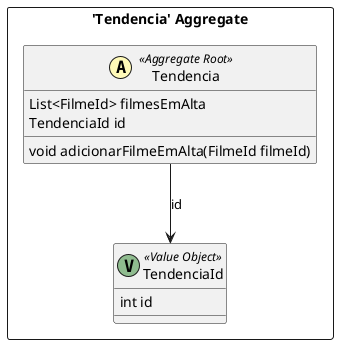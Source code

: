 @startuml

skinparam componentStyle uml2

package "'Tendencia' Aggregate" <<Rectangle>> {
	class Tendencia <<(A,#fffab8) Aggregate Root>> {
		List<FilmeId> filmesEmAlta
		TendenciaId id
		void adicionarFilmeEmAlta(FilmeId filmeId)
	}
	class TendenciaId <<(V,DarkSeaGreen) Value Object>> {
		int id
	}
}
Tendencia --> TendenciaId : id


@enduml
